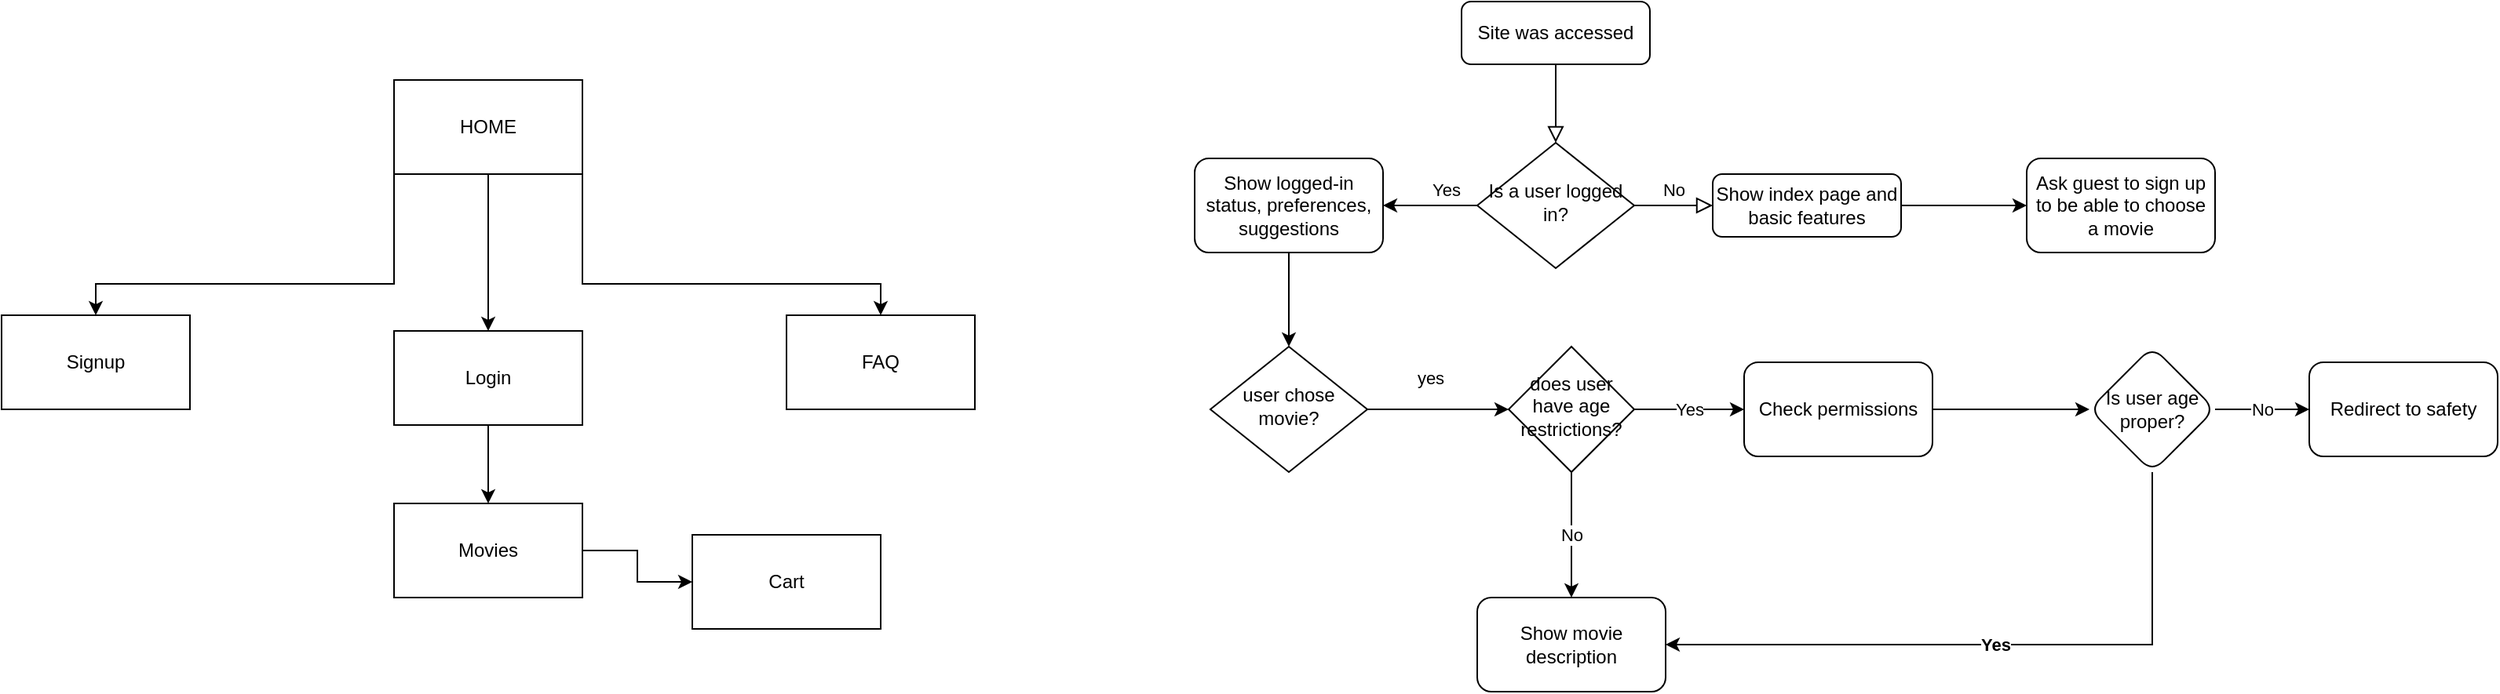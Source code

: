 <mxfile version="14.4.3" type="github">
  <diagram id="C5RBs43oDa-KdzZeNtuy" name="Page-1">
    <mxGraphModel dx="2036" dy="644" grid="1" gridSize="10" guides="1" tooltips="1" connect="1" arrows="1" fold="1" page="1" pageScale="1" pageWidth="827" pageHeight="1169" math="0" shadow="0">
      <root>
        <mxCell id="WIyWlLk6GJQsqaUBKTNV-0" />
        <mxCell id="WIyWlLk6GJQsqaUBKTNV-1" parent="WIyWlLk6GJQsqaUBKTNV-0" />
        <mxCell id="WIyWlLk6GJQsqaUBKTNV-2" value="" style="rounded=0;html=1;jettySize=auto;orthogonalLoop=1;fontSize=11;endArrow=block;endFill=0;endSize=8;strokeWidth=1;shadow=0;labelBackgroundColor=none;edgeStyle=orthogonalEdgeStyle;" parent="WIyWlLk6GJQsqaUBKTNV-1" source="WIyWlLk6GJQsqaUBKTNV-3" target="WIyWlLk6GJQsqaUBKTNV-6" edge="1">
          <mxGeometry relative="1" as="geometry" />
        </mxCell>
        <mxCell id="WIyWlLk6GJQsqaUBKTNV-3" value="Site was accessed" style="rounded=1;whiteSpace=wrap;html=1;fontSize=12;glass=0;strokeWidth=1;shadow=0;" parent="WIyWlLk6GJQsqaUBKTNV-1" vertex="1">
          <mxGeometry x="160" y="80" width="120" height="40" as="geometry" />
        </mxCell>
        <mxCell id="WIyWlLk6GJQsqaUBKTNV-5" value="No" style="edgeStyle=orthogonalEdgeStyle;rounded=0;html=1;jettySize=auto;orthogonalLoop=1;fontSize=11;endArrow=block;endFill=0;endSize=8;strokeWidth=1;shadow=0;labelBackgroundColor=none;" parent="WIyWlLk6GJQsqaUBKTNV-1" source="WIyWlLk6GJQsqaUBKTNV-6" target="WIyWlLk6GJQsqaUBKTNV-7" edge="1">
          <mxGeometry y="10" relative="1" as="geometry">
            <mxPoint as="offset" />
          </mxGeometry>
        </mxCell>
        <mxCell id="z-5S4XYEeJKcQS0hY8cN-4" value="Yes" style="edgeStyle=orthogonalEdgeStyle;rounded=0;orthogonalLoop=1;jettySize=auto;html=1;" parent="WIyWlLk6GJQsqaUBKTNV-1" source="WIyWlLk6GJQsqaUBKTNV-6" target="z-5S4XYEeJKcQS0hY8cN-2" edge="1">
          <mxGeometry x="-0.333" y="-10" relative="1" as="geometry">
            <mxPoint as="offset" />
          </mxGeometry>
        </mxCell>
        <mxCell id="WIyWlLk6GJQsqaUBKTNV-6" value="Is a user logged in?" style="rhombus;whiteSpace=wrap;html=1;shadow=0;fontFamily=Helvetica;fontSize=12;align=center;strokeWidth=1;spacing=6;spacingTop=-4;" parent="WIyWlLk6GJQsqaUBKTNV-1" vertex="1">
          <mxGeometry x="170" y="170" width="100" height="80" as="geometry" />
        </mxCell>
        <mxCell id="z-5S4XYEeJKcQS0hY8cN-7" value="" style="edgeStyle=orthogonalEdgeStyle;rounded=0;orthogonalLoop=1;jettySize=auto;html=1;" parent="WIyWlLk6GJQsqaUBKTNV-1" source="WIyWlLk6GJQsqaUBKTNV-7" edge="1">
          <mxGeometry relative="1" as="geometry">
            <mxPoint x="520" y="210" as="targetPoint" />
          </mxGeometry>
        </mxCell>
        <mxCell id="WIyWlLk6GJQsqaUBKTNV-7" value="Show index page and basic features" style="rounded=1;whiteSpace=wrap;html=1;fontSize=12;glass=0;strokeWidth=1;shadow=0;" parent="WIyWlLk6GJQsqaUBKTNV-1" vertex="1">
          <mxGeometry x="320" y="190" width="120" height="40" as="geometry" />
        </mxCell>
        <mxCell id="z-5S4XYEeJKcQS0hY8cN-11" value="yes" style="edgeStyle=orthogonalEdgeStyle;rounded=0;orthogonalLoop=1;jettySize=auto;html=1;" parent="WIyWlLk6GJQsqaUBKTNV-1" source="WIyWlLk6GJQsqaUBKTNV-10" target="z-5S4XYEeJKcQS0hY8cN-10" edge="1">
          <mxGeometry x="-0.111" y="20" relative="1" as="geometry">
            <mxPoint as="offset" />
          </mxGeometry>
        </mxCell>
        <mxCell id="WIyWlLk6GJQsqaUBKTNV-10" value="user chose movie?" style="rhombus;whiteSpace=wrap;html=1;shadow=0;fontFamily=Helvetica;fontSize=12;align=center;strokeWidth=1;spacing=6;spacingTop=-4;" parent="WIyWlLk6GJQsqaUBKTNV-1" vertex="1">
          <mxGeometry y="300" width="100" height="80" as="geometry" />
        </mxCell>
        <mxCell id="z-5S4XYEeJKcQS0hY8cN-9" value="" style="edgeStyle=orthogonalEdgeStyle;rounded=0;orthogonalLoop=1;jettySize=auto;html=1;" parent="WIyWlLk6GJQsqaUBKTNV-1" source="z-5S4XYEeJKcQS0hY8cN-2" target="WIyWlLk6GJQsqaUBKTNV-10" edge="1">
          <mxGeometry relative="1" as="geometry" />
        </mxCell>
        <mxCell id="z-5S4XYEeJKcQS0hY8cN-2" value="Show logged-in status, preferences, suggestions" style="rounded=1;whiteSpace=wrap;html=1;" parent="WIyWlLk6GJQsqaUBKTNV-1" vertex="1">
          <mxGeometry x="-10" y="180" width="120" height="60" as="geometry" />
        </mxCell>
        <mxCell id="z-5S4XYEeJKcQS0hY8cN-8" value="&lt;div&gt;Ask guest to sign up to be able to choose a movie&lt;/div&gt;" style="rounded=1;whiteSpace=wrap;html=1;" parent="WIyWlLk6GJQsqaUBKTNV-1" vertex="1">
          <mxGeometry x="520" y="180" width="120" height="60" as="geometry" />
        </mxCell>
        <mxCell id="z-5S4XYEeJKcQS0hY8cN-13" value="Yes" style="edgeStyle=orthogonalEdgeStyle;rounded=0;orthogonalLoop=1;jettySize=auto;html=1;" parent="WIyWlLk6GJQsqaUBKTNV-1" source="z-5S4XYEeJKcQS0hY8cN-10" target="z-5S4XYEeJKcQS0hY8cN-12" edge="1">
          <mxGeometry relative="1" as="geometry" />
        </mxCell>
        <mxCell id="z-5S4XYEeJKcQS0hY8cN-15" value="No" style="edgeStyle=orthogonalEdgeStyle;rounded=0;orthogonalLoop=1;jettySize=auto;html=1;" parent="WIyWlLk6GJQsqaUBKTNV-1" source="z-5S4XYEeJKcQS0hY8cN-10" target="z-5S4XYEeJKcQS0hY8cN-14" edge="1">
          <mxGeometry relative="1" as="geometry" />
        </mxCell>
        <mxCell id="z-5S4XYEeJKcQS0hY8cN-10" value="does user have age restrictions?" style="rhombus;whiteSpace=wrap;html=1;shadow=0;strokeWidth=1;spacing=6;spacingTop=-4;" parent="WIyWlLk6GJQsqaUBKTNV-1" vertex="1">
          <mxGeometry x="190" y="300" width="80" height="80" as="geometry" />
        </mxCell>
        <mxCell id="z-5S4XYEeJKcQS0hY8cN-17" value="" style="edgeStyle=orthogonalEdgeStyle;rounded=0;orthogonalLoop=1;jettySize=auto;html=1;" parent="WIyWlLk6GJQsqaUBKTNV-1" source="z-5S4XYEeJKcQS0hY8cN-12" target="z-5S4XYEeJKcQS0hY8cN-16" edge="1">
          <mxGeometry relative="1" as="geometry" />
        </mxCell>
        <mxCell id="z-5S4XYEeJKcQS0hY8cN-12" value="Check permissions" style="rounded=1;whiteSpace=wrap;html=1;" parent="WIyWlLk6GJQsqaUBKTNV-1" vertex="1">
          <mxGeometry x="340" y="310" width="120" height="60" as="geometry" />
        </mxCell>
        <mxCell id="z-5S4XYEeJKcQS0hY8cN-14" value="Show movie description" style="rounded=1;whiteSpace=wrap;html=1;" parent="WIyWlLk6GJQsqaUBKTNV-1" vertex="1">
          <mxGeometry x="170" y="460" width="120" height="60" as="geometry" />
        </mxCell>
        <mxCell id="z-5S4XYEeJKcQS0hY8cN-19" value="No" style="edgeStyle=orthogonalEdgeStyle;rounded=0;orthogonalLoop=1;jettySize=auto;html=1;" parent="WIyWlLk6GJQsqaUBKTNV-1" source="z-5S4XYEeJKcQS0hY8cN-16" target="z-5S4XYEeJKcQS0hY8cN-18" edge="1">
          <mxGeometry relative="1" as="geometry" />
        </mxCell>
        <mxCell id="z-5S4XYEeJKcQS0hY8cN-21" value="Yes" style="edgeStyle=orthogonalEdgeStyle;rounded=0;orthogonalLoop=1;jettySize=auto;html=1;entryX=1;entryY=0.5;entryDx=0;entryDy=0;fontStyle=1" parent="WIyWlLk6GJQsqaUBKTNV-1" source="z-5S4XYEeJKcQS0hY8cN-16" target="z-5S4XYEeJKcQS0hY8cN-14" edge="1">
          <mxGeometry relative="1" as="geometry">
            <mxPoint x="600" y="460" as="targetPoint" />
            <Array as="points">
              <mxPoint x="600" y="490" />
            </Array>
          </mxGeometry>
        </mxCell>
        <mxCell id="z-5S4XYEeJKcQS0hY8cN-16" value="&lt;div&gt;Is user age proper?&lt;/div&gt;" style="rhombus;whiteSpace=wrap;html=1;rounded=1;" parent="WIyWlLk6GJQsqaUBKTNV-1" vertex="1">
          <mxGeometry x="560" y="300" width="80" height="80" as="geometry" />
        </mxCell>
        <mxCell id="z-5S4XYEeJKcQS0hY8cN-18" value="&lt;div&gt;Redirect to safety&lt;/div&gt;" style="rounded=1;whiteSpace=wrap;html=1;" parent="WIyWlLk6GJQsqaUBKTNV-1" vertex="1">
          <mxGeometry x="700" y="310" width="120" height="60" as="geometry" />
        </mxCell>
        <mxCell id="46LTJSVsbwwzCKKTi2gE-2" value="" style="edgeStyle=orthogonalEdgeStyle;rounded=0;orthogonalLoop=1;jettySize=auto;html=1;" edge="1" parent="WIyWlLk6GJQsqaUBKTNV-1" source="46LTJSVsbwwzCKKTi2gE-0" target="46LTJSVsbwwzCKKTi2gE-1">
          <mxGeometry relative="1" as="geometry" />
        </mxCell>
        <mxCell id="46LTJSVsbwwzCKKTi2gE-5" style="edgeStyle=orthogonalEdgeStyle;rounded=0;orthogonalLoop=1;jettySize=auto;html=1;exitX=0.25;exitY=1;exitDx=0;exitDy=0;entryX=0.5;entryY=0;entryDx=0;entryDy=0;" edge="1" parent="WIyWlLk6GJQsqaUBKTNV-1" source="46LTJSVsbwwzCKKTi2gE-0" target="46LTJSVsbwwzCKKTi2gE-3">
          <mxGeometry relative="1" as="geometry">
            <Array as="points">
              <mxPoint x="-520" y="190" />
              <mxPoint x="-520" y="260" />
              <mxPoint x="-710" y="260" />
            </Array>
          </mxGeometry>
        </mxCell>
        <mxCell id="46LTJSVsbwwzCKKTi2gE-9" style="edgeStyle=orthogonalEdgeStyle;rounded=0;orthogonalLoop=1;jettySize=auto;html=1;exitX=0.75;exitY=1;exitDx=0;exitDy=0;entryX=0.5;entryY=0;entryDx=0;entryDy=0;" edge="1" parent="WIyWlLk6GJQsqaUBKTNV-1" source="46LTJSVsbwwzCKKTi2gE-0" target="46LTJSVsbwwzCKKTi2gE-14">
          <mxGeometry relative="1" as="geometry">
            <mxPoint x="-300" y="270" as="targetPoint" />
            <Array as="points">
              <mxPoint x="-400" y="190" />
              <mxPoint x="-400" y="260" />
              <mxPoint x="-210" y="260" />
            </Array>
          </mxGeometry>
        </mxCell>
        <mxCell id="46LTJSVsbwwzCKKTi2gE-0" value="HOME" style="rounded=0;whiteSpace=wrap;html=1;" vertex="1" parent="WIyWlLk6GJQsqaUBKTNV-1">
          <mxGeometry x="-520" y="130" width="120" height="60" as="geometry" />
        </mxCell>
        <mxCell id="46LTJSVsbwwzCKKTi2gE-15" value="" style="edgeStyle=orthogonalEdgeStyle;rounded=0;orthogonalLoop=1;jettySize=auto;html=1;" edge="1" parent="WIyWlLk6GJQsqaUBKTNV-1" source="46LTJSVsbwwzCKKTi2gE-1" target="46LTJSVsbwwzCKKTi2gE-7">
          <mxGeometry relative="1" as="geometry" />
        </mxCell>
        <mxCell id="46LTJSVsbwwzCKKTi2gE-1" value="Login" style="rounded=0;whiteSpace=wrap;html=1;" vertex="1" parent="WIyWlLk6GJQsqaUBKTNV-1">
          <mxGeometry x="-520" y="290" width="120" height="60" as="geometry" />
        </mxCell>
        <mxCell id="46LTJSVsbwwzCKKTi2gE-3" value="Signup" style="rounded=0;whiteSpace=wrap;html=1;" vertex="1" parent="WIyWlLk6GJQsqaUBKTNV-1">
          <mxGeometry x="-770" y="280" width="120" height="60" as="geometry" />
        </mxCell>
        <mxCell id="46LTJSVsbwwzCKKTi2gE-16" value="" style="edgeStyle=orthogonalEdgeStyle;rounded=0;orthogonalLoop=1;jettySize=auto;html=1;" edge="1" parent="WIyWlLk6GJQsqaUBKTNV-1" source="46LTJSVsbwwzCKKTi2gE-7" target="46LTJSVsbwwzCKKTi2gE-10">
          <mxGeometry relative="1" as="geometry" />
        </mxCell>
        <mxCell id="46LTJSVsbwwzCKKTi2gE-7" value="Movies" style="rounded=0;whiteSpace=wrap;html=1;" vertex="1" parent="WIyWlLk6GJQsqaUBKTNV-1">
          <mxGeometry x="-520" y="400" width="120" height="60" as="geometry" />
        </mxCell>
        <mxCell id="46LTJSVsbwwzCKKTi2gE-10" value="Cart" style="rounded=0;whiteSpace=wrap;html=1;" vertex="1" parent="WIyWlLk6GJQsqaUBKTNV-1">
          <mxGeometry x="-330" y="420" width="120" height="60" as="geometry" />
        </mxCell>
        <mxCell id="46LTJSVsbwwzCKKTi2gE-13" style="edgeStyle=orthogonalEdgeStyle;rounded=0;orthogonalLoop=1;jettySize=auto;html=1;exitX=0.5;exitY=1;exitDx=0;exitDy=0;" edge="1" parent="WIyWlLk6GJQsqaUBKTNV-1">
          <mxGeometry relative="1" as="geometry">
            <mxPoint x="-160" y="340" as="sourcePoint" />
            <mxPoint x="-160" y="340" as="targetPoint" />
          </mxGeometry>
        </mxCell>
        <mxCell id="46LTJSVsbwwzCKKTi2gE-14" value="&lt;div&gt;FAQ&lt;/div&gt;" style="rounded=0;whiteSpace=wrap;html=1;" vertex="1" parent="WIyWlLk6GJQsqaUBKTNV-1">
          <mxGeometry x="-270" y="280" width="120" height="60" as="geometry" />
        </mxCell>
      </root>
    </mxGraphModel>
  </diagram>
</mxfile>
